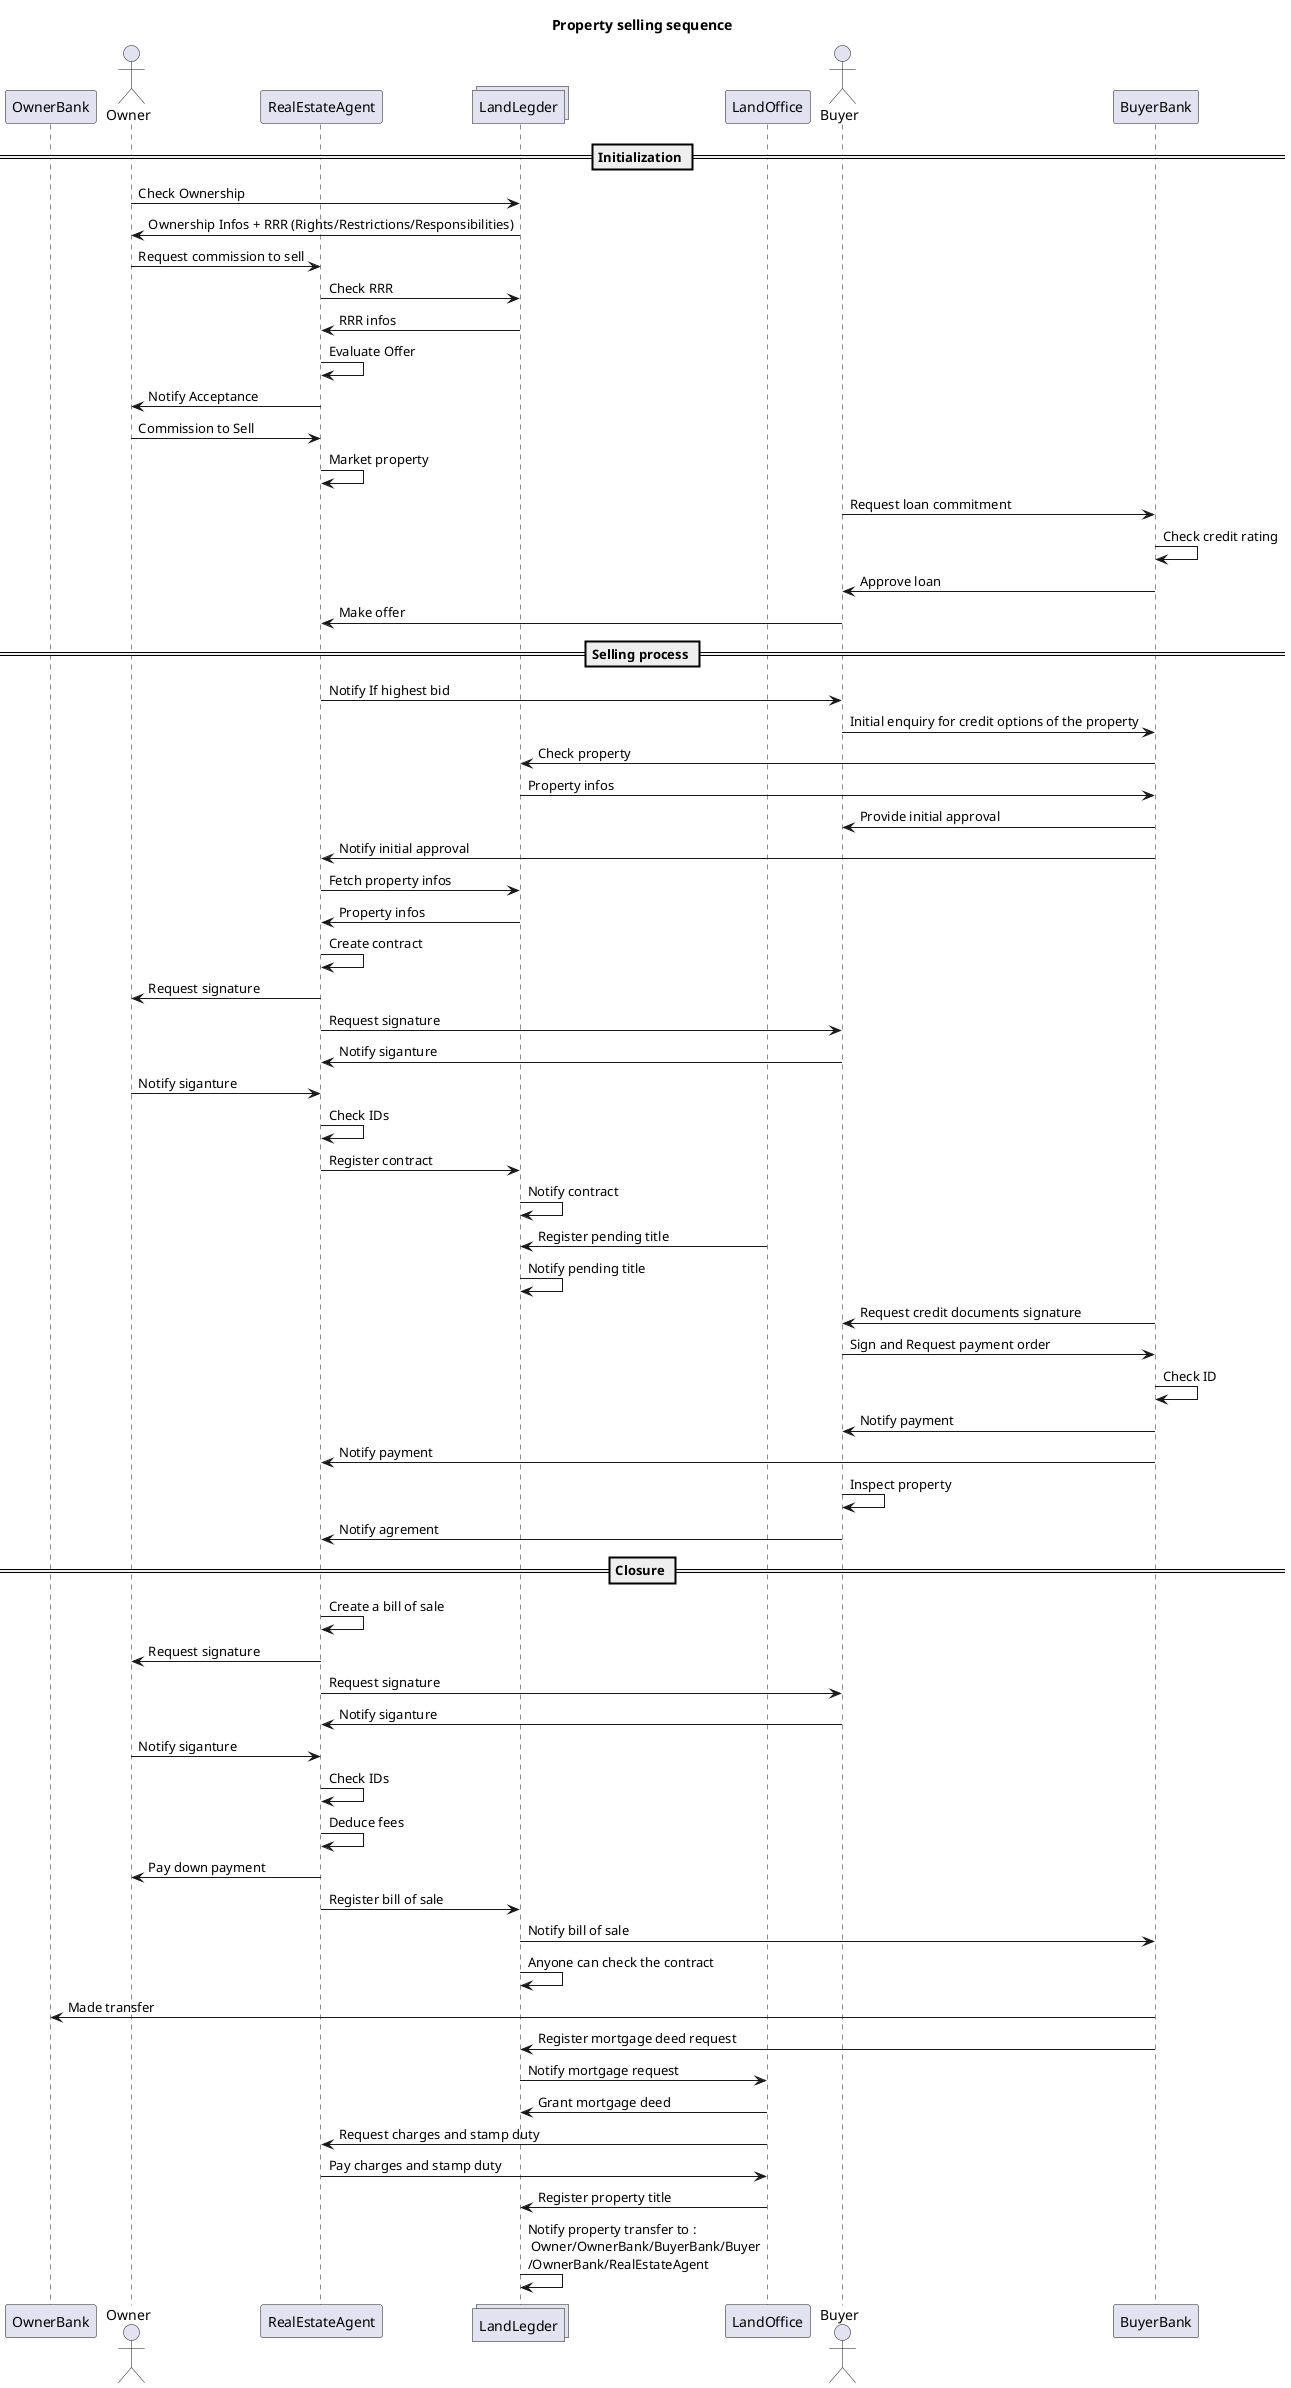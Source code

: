 @startuml seq-property-selling
title Property selling sequence 
participant OwnerBank
actor Owner
participant RealEstateAgent
collections LandLegder
participant LandOffice
actor Buyer
participant BuyerBank
' participant GovernmentAgencies (Stats / Central Bank)
' participant public property agencies 

== Initialization ==
Owner -> LandLegder : Check Ownership
LandLegder -> Owner : Ownership Infos + RRR (Rights/Restrictions/Responsibilities)
Owner -> RealEstateAgent : Request commission to sell
RealEstateAgent -> LandLegder : Check RRR 
LandLegder -> RealEstateAgent : RRR infos 
RealEstateAgent -> RealEstateAgent : Evaluate Offer
RealEstateAgent -> Owner : Notify Acceptance
Owner -> RealEstateAgent : Commission to Sell
RealEstateAgent -> RealEstateAgent : Market property
Buyer -> BuyerBank : Request loan commitment
BuyerBank -> BuyerBank : Check credit rating
BuyerBank -> Buyer : Approve loan
Buyer -> RealEstateAgent : Make offer
== Selling process ==
RealEstateAgent -> Buyer : Notify If highest bid
Buyer -> BuyerBank : Initial enquiry for credit options of the property
BuyerBank -> LandLegder : Check property 
LandLegder -> BuyerBank : Property infos
BuyerBank -> Buyer : Provide initial approval
BuyerBank -> RealEstateAgent : Notify initial approval
RealEstateAgent -> LandLegder : Fetch property infos
LandLegder -> RealEstateAgent : Property infos
RealEstateAgent -> RealEstateAgent : Create contract
RealEstateAgent -> Owner : Request signature
RealEstateAgent -> Buyer : Request signature
Buyer -> RealEstateAgent : Notify siganture
Owner -> RealEstateAgent : Notify siganture
RealEstateAgent -> RealEstateAgent : Check IDs
RealEstateAgent -> LandLegder : Register contract
LandLegder -> LandLegder : Notify contract
' LandOffice -> GovernmentAgencies : informations
LandOffice -> LandLegder : Register pending title
LandLegder -> LandLegder : Notify pending title
BuyerBank -> Buyer : Request credit documents signature
Buyer -> BuyerBank : Sign and Request payment order
BuyerBank -> BuyerBank : Check ID
BuyerBank -> Buyer : Notify payment
BuyerBank -> RealEstateAgent : Notify payment
Buyer -> Buyer : Inspect property
Buyer -> RealEstateAgent : Notify agrement
== Closure ==
RealEstateAgent -> RealEstateAgent : Create a bill of sale
RealEstateAgent -> Owner : Request signature
RealEstateAgent -> Buyer : Request signature
Buyer -> RealEstateAgent : Notify siganture
Owner -> RealEstateAgent : Notify siganture
RealEstateAgent -> RealEstateAgent : Check IDs
RealEstateAgent -> RealEstateAgent : Deduce fees
RealEstateAgent -> Owner : Pay down payment
RealEstateAgent -> LandLegder : Register bill of sale
LandLegder -> BuyerBank : Notify bill of sale
LandLegder -> LandLegder : Anyone can check the contract
BuyerBank -> OwnerBank : Made transfer
BuyerBank -> LandLegder : Register mortgage deed request  
LandLegder -> LandOffice : Notify mortgage request
LandOffice -> LandLegder : Grant mortgage deed
LandOffice -> RealEstateAgent : Request charges and stamp duty
RealEstateAgent -> LandOffice : Pay charges and stamp duty
LandOffice -> LandLegder : Register property title
LandLegder -> LandLegder : Notify property transfer to :\n Owner/OwnerBank/BuyerBank/Buyer\n/OwnerBank/RealEstateAgent
@enduml